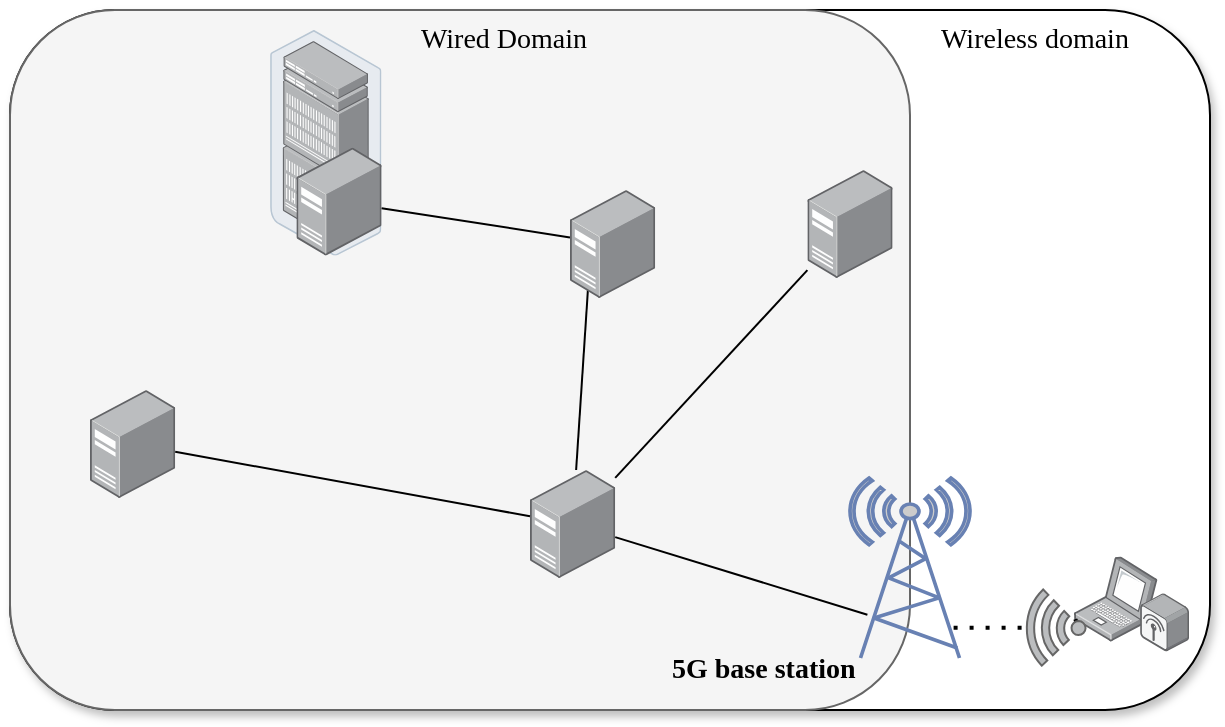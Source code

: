 <mxfile version="22.0.3" type="device">
  <diagram name="Page-1" id="Gzwom72Sn57K3idNGnu1">
    <mxGraphModel dx="1100" dy="994" grid="0" gridSize="10" guides="1" tooltips="1" connect="1" arrows="1" fold="1" page="1" pageScale="1" pageWidth="827" pageHeight="1169" math="0" shadow="0">
      <root>
        <mxCell id="0" />
        <mxCell id="1" parent="0" />
        <mxCell id="hYgAYVJHRmUTRZKKWjmC-24" value="" style="rounded=1;whiteSpace=wrap;html=1;shadow=1;fontFamily=Times New Roman;fontSize=14;" parent="1" vertex="1">
          <mxGeometry x="40" y="180" width="600" height="350" as="geometry" />
        </mxCell>
        <mxCell id="hYgAYVJHRmUTRZKKWjmC-22" value="" style="rounded=1;whiteSpace=wrap;html=1;fillColor=#f5f5f5;strokeColor=#666666;fontColor=#333333;fontFamily=Times New Roman;fontSize=14;" parent="1" vertex="1">
          <mxGeometry x="40" y="180" width="450" height="350" as="geometry" />
        </mxCell>
        <mxCell id="hYgAYVJHRmUTRZKKWjmC-2" value="" style="fontColor=#0066CC;verticalAlign=top;verticalLabelPosition=bottom;labelPosition=center;align=center;html=1;outlineConnect=0;fillColor=#CCCCCC;strokeColor=#6881B3;gradientColor=none;gradientDirection=north;strokeWidth=2;shape=mxgraph.networks.radio_tower;fontFamily=Times New Roman;fontSize=14;" parent="1" vertex="1">
          <mxGeometry x="460" y="414" width="60" height="90" as="geometry" />
        </mxCell>
        <mxCell id="hYgAYVJHRmUTRZKKWjmC-5" value="" style="image;points=[];aspect=fixed;html=1;align=center;shadow=0;dashed=0;image=img/lib/allied_telesis/computer_and_terminals/Server_Desktop.svg;fontFamily=Times New Roman;fontSize=14;" parent="1" vertex="1">
          <mxGeometry x="300" y="410" width="42.6" height="54" as="geometry" />
        </mxCell>
        <mxCell id="hYgAYVJHRmUTRZKKWjmC-9" value="" style="image;points=[];aspect=fixed;html=1;align=center;shadow=0;dashed=0;image=img/lib/allied_telesis/storage/Datacenter_Server_Rack_EoR.svg;fontFamily=Times New Roman;fontSize=14;" parent="1" vertex="1">
          <mxGeometry x="170" y="190" width="55.8" height="112.77" as="geometry" />
        </mxCell>
        <mxCell id="hYgAYVJHRmUTRZKKWjmC-7" value="" style="image;points=[];aspect=fixed;html=1;align=center;shadow=0;dashed=0;image=img/lib/allied_telesis/computer_and_terminals/Server_Desktop.svg;fontFamily=Times New Roman;fontSize=14;" parent="1" vertex="1">
          <mxGeometry x="183.2" y="248.77" width="42.6" height="54" as="geometry" />
        </mxCell>
        <mxCell id="hYgAYVJHRmUTRZKKWjmC-13" value="" style="endArrow=none;html=1;rounded=0;fontFamily=Times New Roman;fontSize=14;" parent="1" source="hYgAYVJHRmUTRZKKWjmC-7" target="hYgAYVJHRmUTRZKKWjmC-6" edge="1">
          <mxGeometry width="50" height="50" relative="1" as="geometry">
            <mxPoint x="390" y="460" as="sourcePoint" />
            <mxPoint x="440" y="410" as="targetPoint" />
          </mxGeometry>
        </mxCell>
        <mxCell id="hYgAYVJHRmUTRZKKWjmC-14" value="" style="endArrow=none;html=1;rounded=0;fontFamily=Times New Roman;fontSize=14;" parent="1" source="hYgAYVJHRmUTRZKKWjmC-5" edge="1">
          <mxGeometry width="50" height="50" relative="1" as="geometry">
            <mxPoint x="236" y="289" as="sourcePoint" />
            <mxPoint x="330" y="304" as="targetPoint" />
          </mxGeometry>
        </mxCell>
        <mxCell id="hYgAYVJHRmUTRZKKWjmC-15" value="" style="endArrow=none;html=1;rounded=0;fontFamily=Times New Roman;fontSize=14;" parent="1" target="hYgAYVJHRmUTRZKKWjmC-5" edge="1">
          <mxGeometry width="50" height="50" relative="1" as="geometry">
            <mxPoint x="468.7" y="482.347" as="sourcePoint" />
            <mxPoint x="340" y="314" as="targetPoint" />
          </mxGeometry>
        </mxCell>
        <mxCell id="hYgAYVJHRmUTRZKKWjmC-6" value="" style="image;points=[];aspect=fixed;html=1;align=center;shadow=0;dashed=0;image=img/lib/allied_telesis/computer_and_terminals/Server_Desktop.svg;fontFamily=Times New Roman;fontSize=14;" parent="1" vertex="1">
          <mxGeometry x="320" y="270" width="42.6" height="54" as="geometry" />
        </mxCell>
        <mxCell id="hYgAYVJHRmUTRZKKWjmC-16" value="" style="endArrow=none;dashed=1;html=1;dashPattern=1 3;strokeWidth=2;rounded=0;fontFamily=Times New Roman;fontSize=14;" parent="1" source="hYgAYVJHRmUTRZKKWjmC-12" edge="1">
          <mxGeometry width="50" height="50" relative="1" as="geometry">
            <mxPoint x="390" y="460" as="sourcePoint" />
            <mxPoint x="511.3" y="488.9" as="targetPoint" />
          </mxGeometry>
        </mxCell>
        <mxCell id="hYgAYVJHRmUTRZKKWjmC-10" value="" style="image;points=[];aspect=fixed;html=1;align=center;shadow=0;dashed=0;image=img/lib/allied_telesis/wireless/Laptop_Wireless.svg;fontFamily=Times New Roman;fontSize=14;" parent="1" vertex="1">
          <mxGeometry x="572" y="453.3" width="57.6" height="47.4" as="geometry" />
        </mxCell>
        <mxCell id="hYgAYVJHRmUTRZKKWjmC-17" value="" style="image;points=[];aspect=fixed;html=1;align=center;shadow=0;dashed=0;image=img/lib/allied_telesis/computer_and_terminals/Server_Desktop.svg;fontFamily=Times New Roman;fontSize=14;" parent="1" vertex="1">
          <mxGeometry x="80" y="370" width="42.6" height="54" as="geometry" />
        </mxCell>
        <mxCell id="hYgAYVJHRmUTRZKKWjmC-18" value="" style="image;points=[];aspect=fixed;html=1;align=center;shadow=0;dashed=0;image=img/lib/allied_telesis/computer_and_terminals/Server_Desktop.svg;fontFamily=Times New Roman;fontSize=14;" parent="1" vertex="1">
          <mxGeometry x="438.7" y="260" width="42.6" height="54" as="geometry" />
        </mxCell>
        <mxCell id="hYgAYVJHRmUTRZKKWjmC-20" value="" style="endArrow=none;html=1;rounded=0;fontFamily=Times New Roman;fontSize=14;" parent="1" source="hYgAYVJHRmUTRZKKWjmC-17" target="hYgAYVJHRmUTRZKKWjmC-5" edge="1">
          <mxGeometry width="50" height="50" relative="1" as="geometry">
            <mxPoint x="236" y="289" as="sourcePoint" />
            <mxPoint x="330" y="304" as="targetPoint" />
          </mxGeometry>
        </mxCell>
        <mxCell id="hYgAYVJHRmUTRZKKWjmC-21" value="" style="endArrow=none;html=1;rounded=0;fontFamily=Times New Roman;fontSize=14;" parent="1" source="hYgAYVJHRmUTRZKKWjmC-18" target="hYgAYVJHRmUTRZKKWjmC-5" edge="1">
          <mxGeometry width="50" height="50" relative="1" as="geometry">
            <mxPoint x="133" y="411" as="sourcePoint" />
            <mxPoint x="310" y="443" as="targetPoint" />
          </mxGeometry>
        </mxCell>
        <mxCell id="hYgAYVJHRmUTRZKKWjmC-29" value="Wired Domain" style="text;html=1;strokeColor=none;fillColor=none;align=center;verticalAlign=middle;whiteSpace=wrap;rounded=0;fontFamily=Times New Roman;fontSize=14;" parent="1" vertex="1">
          <mxGeometry x="240" y="180" width="94.2" height="30" as="geometry" />
        </mxCell>
        <mxCell id="hYgAYVJHRmUTRZKKWjmC-30" value="Wireless domain" style="text;html=1;strokeColor=none;fillColor=none;align=center;verticalAlign=middle;whiteSpace=wrap;rounded=0;fontFamily=Times New Roman;fontSize=14;" parent="1" vertex="1">
          <mxGeometry x="500" y="180" width="105" height="30" as="geometry" />
        </mxCell>
        <mxCell id="hYgAYVJHRmUTRZKKWjmC-35" value="" style="endArrow=none;dashed=1;html=1;dashPattern=1 3;strokeWidth=2;rounded=0;fontFamily=Times New Roman;fontSize=14;" parent="1" source="hYgAYVJHRmUTRZKKWjmC-10" target="hYgAYVJHRmUTRZKKWjmC-12" edge="1">
          <mxGeometry width="50" height="50" relative="1" as="geometry">
            <mxPoint x="572" y="477" as="sourcePoint" />
            <mxPoint x="503" y="477" as="targetPoint" />
          </mxGeometry>
        </mxCell>
        <mxCell id="hYgAYVJHRmUTRZKKWjmC-12" value="" style="sketch=0;aspect=fixed;pointerEvents=1;shadow=0;dashed=0;html=1;strokeColor=#666666;labelPosition=center;verticalLabelPosition=bottom;verticalAlign=top;align=center;fillColor=#bbbdbf;shape=mxgraph.mscae.enterprise.wireless_connection;fontColor=#333333;rotation=-179;fontFamily=Times New Roman;fontSize=14;" parent="1" vertex="1">
          <mxGeometry x="545.8" y="469.85" width="32" height="38.1" as="geometry" />
        </mxCell>
        <mxCell id="hYgAYVJHRmUTRZKKWjmC-37" value="&lt;b style=&quot;border-color: var(--border-color); color: rgb(0, 0, 0); font-size: 14px; font-style: normal; font-variant-ligatures: normal; font-variant-caps: normal; letter-spacing: normal; orphans: 2; text-align: center; text-indent: 0px; text-transform: none; widows: 2; word-spacing: 0px; -webkit-text-stroke-width: 0px; text-decoration-thickness: initial; text-decoration-style: initial; text-decoration-color: initial;&quot;&gt;5G base station&amp;nbsp;&lt;/b&gt;" style="text;whiteSpace=wrap;html=1;fontFamily=Times New Roman;fontSize=14;" parent="1" vertex="1">
          <mxGeometry x="369" y="495" width="160" height="40" as="geometry" />
        </mxCell>
      </root>
    </mxGraphModel>
  </diagram>
</mxfile>
